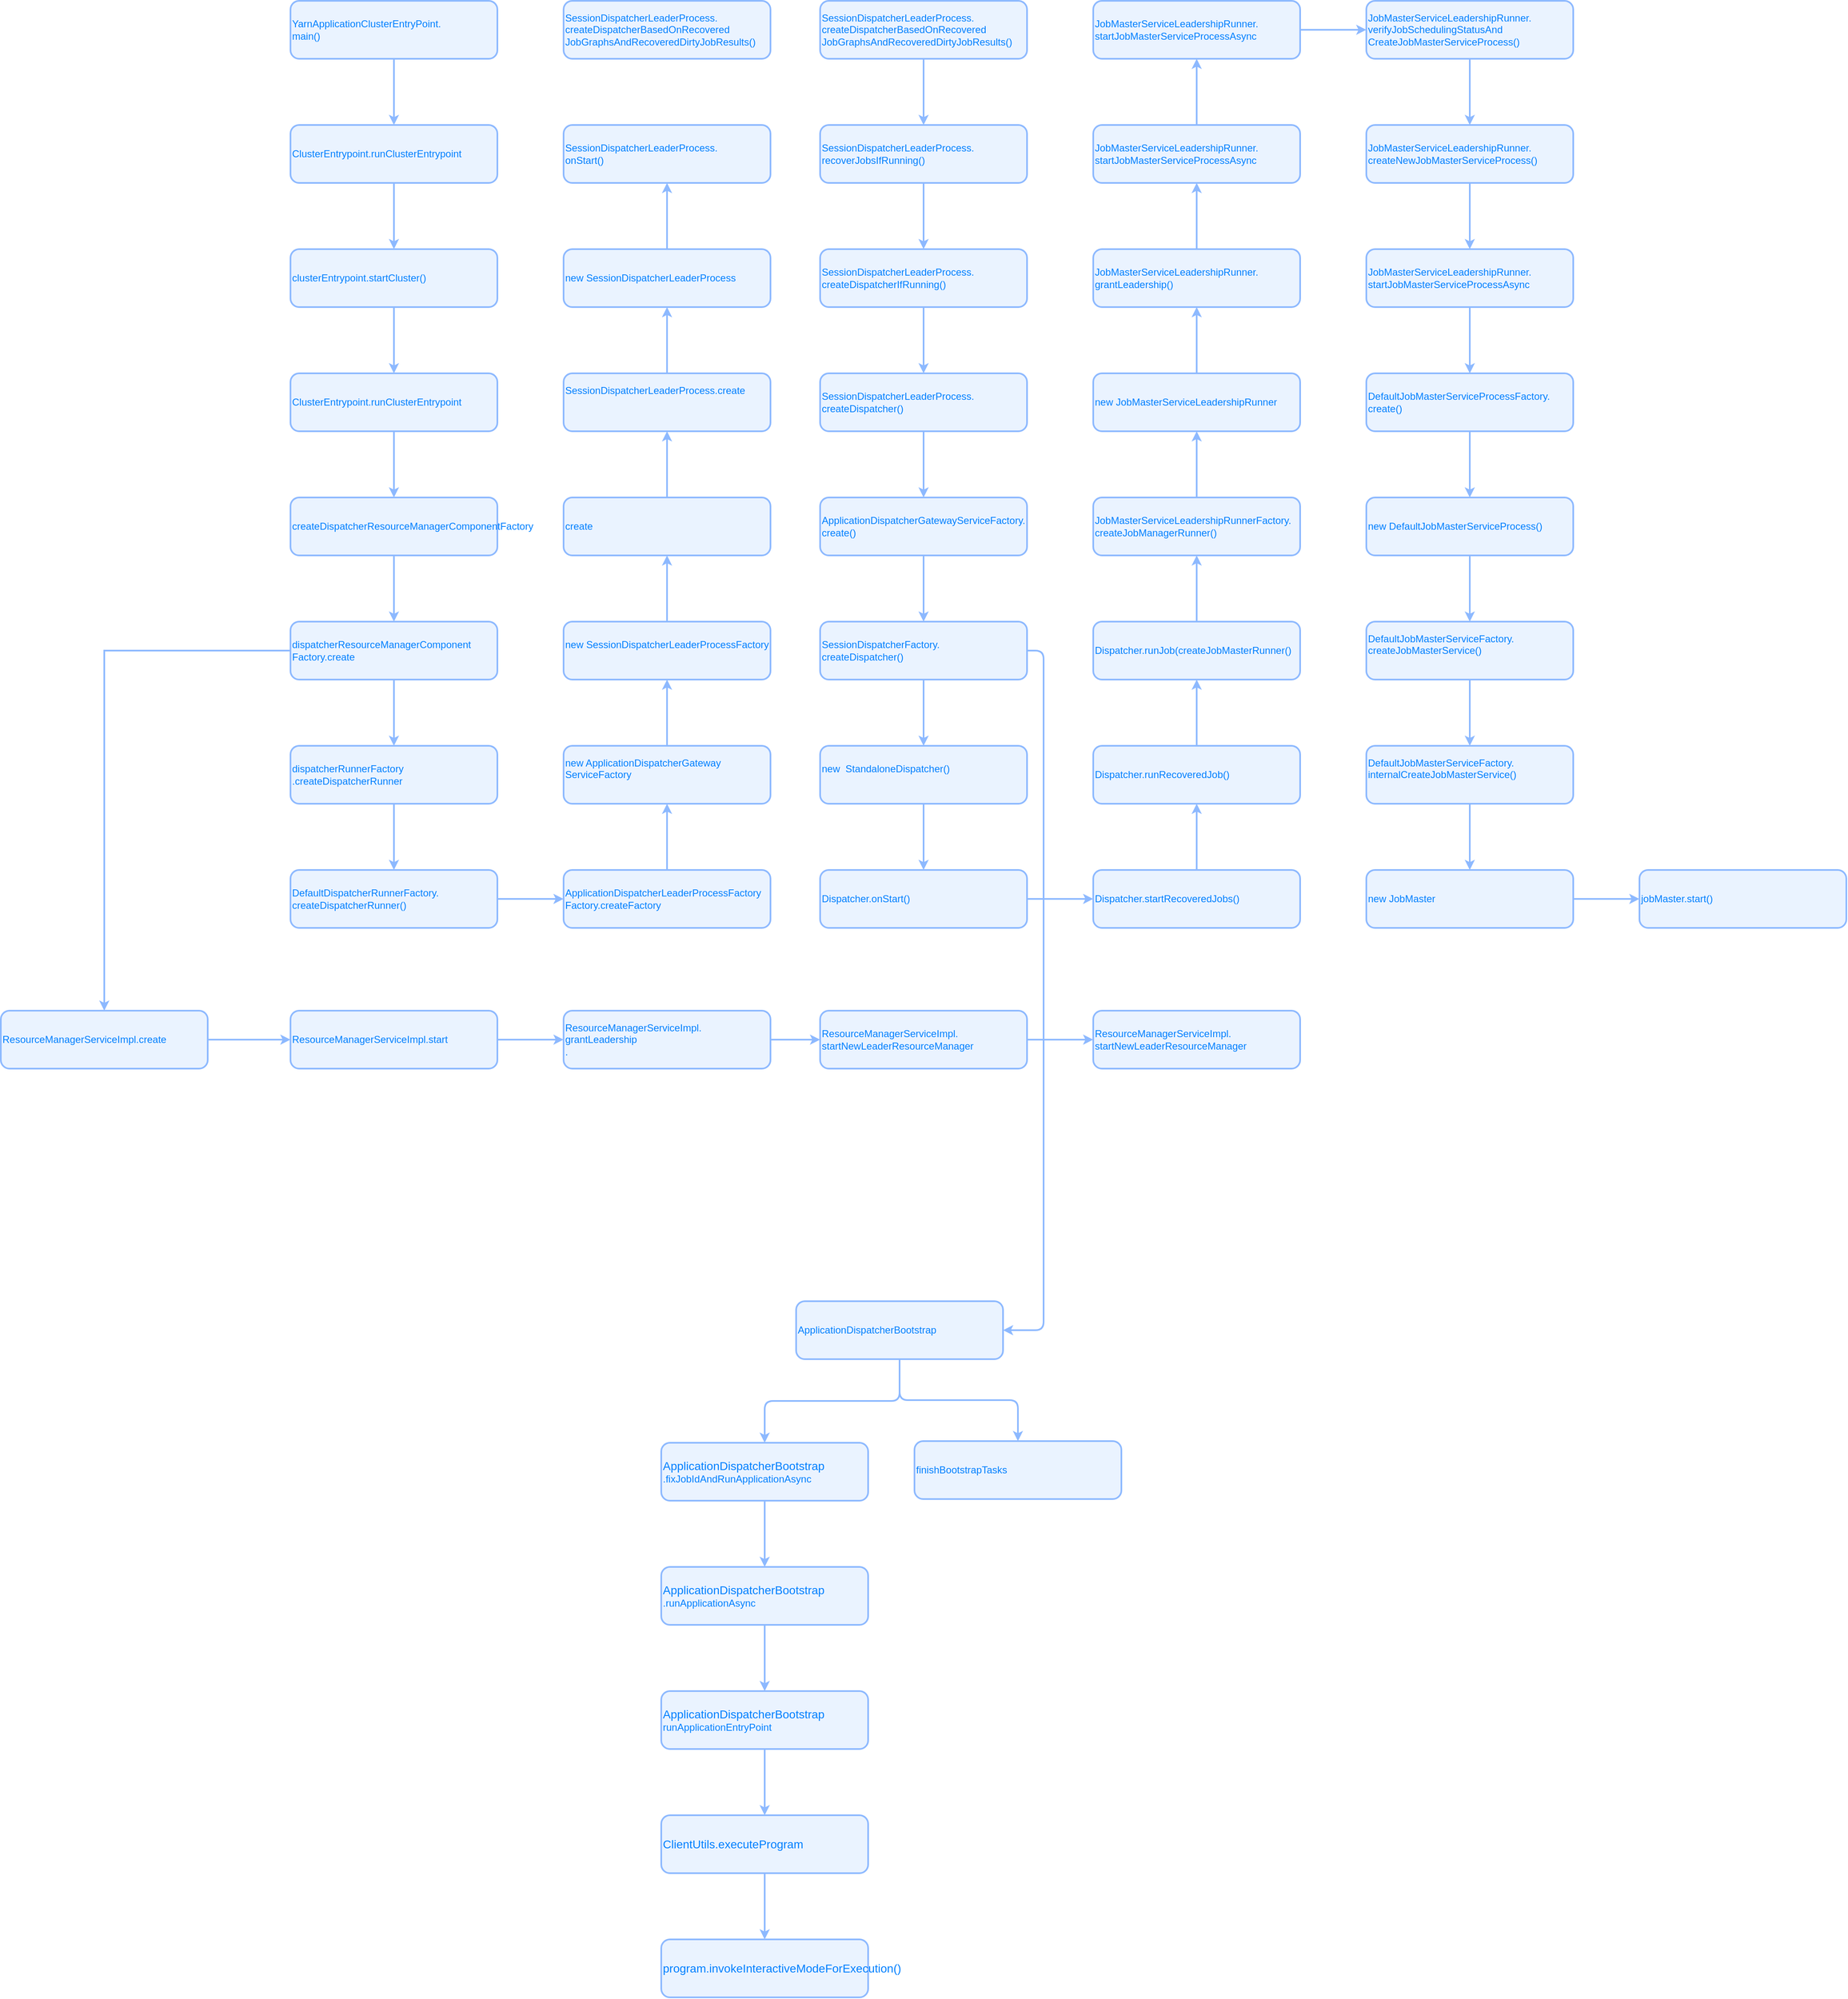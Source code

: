 <mxfile version="20.3.0" type="github">
  <diagram id="C5RBs43oDa-KdzZeNtuy" name="Page-1">
    <mxGraphModel dx="3327" dy="896" grid="0" gridSize="10" guides="1" tooltips="1" connect="1" arrows="1" fold="1" page="1" pageScale="1" pageWidth="827" pageHeight="1169" math="0" shadow="0">
      <root>
        <mxCell id="WIyWlLk6GJQsqaUBKTNV-0" />
        <mxCell id="WIyWlLk6GJQsqaUBKTNV-1" parent="WIyWlLk6GJQsqaUBKTNV-0" />
        <mxCell id="B7HNf2a2jgd1WP8cKd5H-3" value="" style="edgeStyle=orthogonalEdgeStyle;rounded=0;orthogonalLoop=1;jettySize=auto;html=1;fontColor=#007FFF;strokeColor=#8DB9FF;strokeWidth=2;" parent="WIyWlLk6GJQsqaUBKTNV-1" source="B7HNf2a2jgd1WP8cKd5H-0" target="B7HNf2a2jgd1WP8cKd5H-2" edge="1">
          <mxGeometry relative="1" as="geometry" />
        </mxCell>
        <mxCell id="B7HNf2a2jgd1WP8cKd5H-0" value="&lt;font color=&quot;#007fff&quot;&gt;SessionDispatcherLeaderProcess.&lt;br&gt;createDispatcherBasedOnRecovered&lt;br&gt;JobGraphsAndRecoveredDirtyJobResults()&lt;/font&gt;" style="rounded=1;whiteSpace=wrap;html=1;align=left;fillColor=#EAF3FF;strokeColor=#8DB9FF;strokeWidth=2;" parent="WIyWlLk6GJQsqaUBKTNV-1" vertex="1">
          <mxGeometry x="120" y="60" width="250" height="70" as="geometry" />
        </mxCell>
        <mxCell id="B7HNf2a2jgd1WP8cKd5H-6" value="" style="edgeStyle=orthogonalEdgeStyle;rounded=0;orthogonalLoop=1;jettySize=auto;html=1;fontColor=#FFFFFF;strokeColor=#8DB9FF;strokeWidth=2;" parent="WIyWlLk6GJQsqaUBKTNV-1" source="B7HNf2a2jgd1WP8cKd5H-2" target="B7HNf2a2jgd1WP8cKd5H-5" edge="1">
          <mxGeometry relative="1" as="geometry" />
        </mxCell>
        <mxCell id="B7HNf2a2jgd1WP8cKd5H-2" value="&lt;font color=&quot;#007fff&quot;&gt;SessionDispatcherLeaderProcess.&lt;br&gt;recoverJobsIfRunning()&lt;br&gt;&lt;/font&gt;" style="rounded=1;whiteSpace=wrap;html=1;align=left;fillColor=#EAF3FF;strokeColor=#8DB9FF;strokeWidth=2;" parent="WIyWlLk6GJQsqaUBKTNV-1" vertex="1">
          <mxGeometry x="120" y="210" width="250" height="70" as="geometry" />
        </mxCell>
        <mxCell id="B7HNf2a2jgd1WP8cKd5H-8" value="" style="edgeStyle=orthogonalEdgeStyle;rounded=0;orthogonalLoop=1;jettySize=auto;html=1;fontColor=#FFFFFF;strokeColor=#8DB9FF;strokeWidth=2;" parent="WIyWlLk6GJQsqaUBKTNV-1" source="B7HNf2a2jgd1WP8cKd5H-5" target="B7HNf2a2jgd1WP8cKd5H-7" edge="1">
          <mxGeometry relative="1" as="geometry" />
        </mxCell>
        <mxCell id="B7HNf2a2jgd1WP8cKd5H-5" value="&lt;font color=&quot;#007fff&quot;&gt;SessionDispatcherLeaderProcess.&lt;br&gt;createDispatcherIfRunning()&lt;br&gt;&lt;/font&gt;" style="rounded=1;whiteSpace=wrap;html=1;align=left;fillColor=#EAF3FF;strokeColor=#8DB9FF;strokeWidth=2;" parent="WIyWlLk6GJQsqaUBKTNV-1" vertex="1">
          <mxGeometry x="120" y="360" width="250" height="70" as="geometry" />
        </mxCell>
        <mxCell id="B7HNf2a2jgd1WP8cKd5H-10" value="" style="edgeStyle=orthogonalEdgeStyle;rounded=0;orthogonalLoop=1;jettySize=auto;html=1;fontColor=#FFFFFF;strokeColor=#8DB9FF;strokeWidth=2;" parent="WIyWlLk6GJQsqaUBKTNV-1" source="B7HNf2a2jgd1WP8cKd5H-7" target="B7HNf2a2jgd1WP8cKd5H-9" edge="1">
          <mxGeometry relative="1" as="geometry" />
        </mxCell>
        <mxCell id="B7HNf2a2jgd1WP8cKd5H-7" value="&lt;font color=&quot;#007fff&quot;&gt;SessionDispatcherLeaderProcess.&lt;br&gt;createDispatcher()&lt;br&gt;&lt;/font&gt;" style="rounded=1;whiteSpace=wrap;html=1;align=left;fillColor=#EAF3FF;strokeColor=#8DB9FF;strokeWidth=2;" parent="WIyWlLk6GJQsqaUBKTNV-1" vertex="1">
          <mxGeometry x="120" y="510" width="250" height="70" as="geometry" />
        </mxCell>
        <mxCell id="B7HNf2a2jgd1WP8cKd5H-12" value="" style="edgeStyle=orthogonalEdgeStyle;rounded=0;orthogonalLoop=1;jettySize=auto;html=1;fontColor=#FFFFFF;strokeColor=#8DB9FF;strokeWidth=2;" parent="WIyWlLk6GJQsqaUBKTNV-1" source="B7HNf2a2jgd1WP8cKd5H-9" target="B7HNf2a2jgd1WP8cKd5H-11" edge="1">
          <mxGeometry relative="1" as="geometry" />
        </mxCell>
        <mxCell id="B7HNf2a2jgd1WP8cKd5H-9" value="&lt;font color=&quot;#007fff&quot;&gt;ApplicationDispatcherGatewayServiceFactory.&lt;br&gt;create()&lt;br&gt;&lt;/font&gt;" style="rounded=1;whiteSpace=wrap;html=1;align=left;fillColor=#EAF3FF;strokeColor=#8DB9FF;strokeWidth=2;" parent="WIyWlLk6GJQsqaUBKTNV-1" vertex="1">
          <mxGeometry x="120" y="660" width="250" height="70" as="geometry" />
        </mxCell>
        <mxCell id="B7HNf2a2jgd1WP8cKd5H-14" value="" style="edgeStyle=orthogonalEdgeStyle;rounded=0;orthogonalLoop=1;jettySize=auto;html=1;fontColor=#FFFFFF;strokeColor=#8DB9FF;strokeWidth=2;" parent="WIyWlLk6GJQsqaUBKTNV-1" source="B7HNf2a2jgd1WP8cKd5H-11" target="B7HNf2a2jgd1WP8cKd5H-13" edge="1">
          <mxGeometry relative="1" as="geometry" />
        </mxCell>
        <mxCell id="AwBQZsJ90LAnf3Yeg7cW-4" style="edgeStyle=orthogonalEdgeStyle;shape=connector;rounded=1;orthogonalLoop=1;jettySize=auto;html=1;exitX=1;exitY=0.5;exitDx=0;exitDy=0;entryX=1;entryY=0.5;entryDx=0;entryDy=0;labelBackgroundColor=default;strokeColor=#8DB9FF;strokeWidth=2;fontFamily=Helvetica;fontSize=11;fontColor=#FFFFFF;endArrow=classic;" edge="1" parent="WIyWlLk6GJQsqaUBKTNV-1" source="B7HNf2a2jgd1WP8cKd5H-11" target="AwBQZsJ90LAnf3Yeg7cW-0">
          <mxGeometry relative="1" as="geometry" />
        </mxCell>
        <mxCell id="B7HNf2a2jgd1WP8cKd5H-11" value="&lt;font color=&quot;#007fff&quot;&gt;SessionDispatcherFactory.&lt;br&gt;createDispatcher()&lt;br&gt;&lt;/font&gt;" style="rounded=1;whiteSpace=wrap;html=1;align=left;fillColor=#EAF3FF;strokeColor=#8DB9FF;strokeWidth=2;" parent="WIyWlLk6GJQsqaUBKTNV-1" vertex="1">
          <mxGeometry x="120" y="810" width="250" height="70" as="geometry" />
        </mxCell>
        <mxCell id="B7HNf2a2jgd1WP8cKd5H-16" value="" style="edgeStyle=orthogonalEdgeStyle;rounded=0;orthogonalLoop=1;jettySize=auto;html=1;fontColor=#FFFFFF;strokeColor=#8DB9FF;strokeWidth=2;" parent="WIyWlLk6GJQsqaUBKTNV-1" source="B7HNf2a2jgd1WP8cKd5H-13" target="B7HNf2a2jgd1WP8cKd5H-15" edge="1">
          <mxGeometry relative="1" as="geometry" />
        </mxCell>
        <mxCell id="B7HNf2a2jgd1WP8cKd5H-13" value="&lt;font color=&quot;#007fff&quot;&gt;new&amp;nbsp; StandaloneDispatcher()&lt;br&gt;&amp;nbsp;&lt;br&gt;&lt;/font&gt;" style="rounded=1;whiteSpace=wrap;html=1;align=left;fillColor=#EAF3FF;strokeColor=#8DB9FF;strokeWidth=2;" parent="WIyWlLk6GJQsqaUBKTNV-1" vertex="1">
          <mxGeometry x="120" y="960" width="250" height="70" as="geometry" />
        </mxCell>
        <mxCell id="B7HNf2a2jgd1WP8cKd5H-18" value="" style="edgeStyle=orthogonalEdgeStyle;rounded=0;orthogonalLoop=1;jettySize=auto;html=1;fontColor=#FFFFFF;strokeColor=#8DB9FF;strokeWidth=2;" parent="WIyWlLk6GJQsqaUBKTNV-1" source="B7HNf2a2jgd1WP8cKd5H-15" target="B7HNf2a2jgd1WP8cKd5H-17" edge="1">
          <mxGeometry relative="1" as="geometry" />
        </mxCell>
        <mxCell id="B7HNf2a2jgd1WP8cKd5H-15" value="&lt;font color=&quot;#007fff&quot;&gt;Dispatcher.onStart()&lt;br&gt;&lt;/font&gt;" style="rounded=1;whiteSpace=wrap;html=1;align=left;fillColor=#EAF3FF;strokeColor=#8DB9FF;strokeWidth=2;" parent="WIyWlLk6GJQsqaUBKTNV-1" vertex="1">
          <mxGeometry x="120" y="1110" width="250" height="70" as="geometry" />
        </mxCell>
        <mxCell id="B7HNf2a2jgd1WP8cKd5H-20" value="" style="edgeStyle=orthogonalEdgeStyle;rounded=0;orthogonalLoop=1;jettySize=auto;html=1;fontColor=#FFFFFF;strokeColor=#8DB9FF;strokeWidth=2;" parent="WIyWlLk6GJQsqaUBKTNV-1" source="B7HNf2a2jgd1WP8cKd5H-17" target="B7HNf2a2jgd1WP8cKd5H-19" edge="1">
          <mxGeometry relative="1" as="geometry" />
        </mxCell>
        <mxCell id="B7HNf2a2jgd1WP8cKd5H-17" value="&lt;font color=&quot;#007fff&quot;&gt;Dispatcher.startRecoveredJobs()&lt;br&gt;&lt;/font&gt;" style="rounded=1;whiteSpace=wrap;html=1;align=left;fillColor=#EAF3FF;strokeColor=#8DB9FF;strokeWidth=2;" parent="WIyWlLk6GJQsqaUBKTNV-1" vertex="1">
          <mxGeometry x="450" y="1110" width="250" height="70" as="geometry" />
        </mxCell>
        <mxCell id="B7HNf2a2jgd1WP8cKd5H-22" value="" style="edgeStyle=orthogonalEdgeStyle;rounded=0;orthogonalLoop=1;jettySize=auto;html=1;fontColor=#FFFFFF;strokeColor=#8DB9FF;strokeWidth=2;" parent="WIyWlLk6GJQsqaUBKTNV-1" source="B7HNf2a2jgd1WP8cKd5H-19" target="B7HNf2a2jgd1WP8cKd5H-21" edge="1">
          <mxGeometry relative="1" as="geometry" />
        </mxCell>
        <mxCell id="B7HNf2a2jgd1WP8cKd5H-19" value="&lt;font color=&quot;#007fff&quot;&gt;Dispatcher.runRecoveredJob()&lt;br&gt;&lt;/font&gt;" style="rounded=1;whiteSpace=wrap;html=1;align=left;fillColor=#EAF3FF;strokeColor=#8DB9FF;strokeWidth=2;" parent="WIyWlLk6GJQsqaUBKTNV-1" vertex="1">
          <mxGeometry x="450" y="960" width="250" height="70" as="geometry" />
        </mxCell>
        <mxCell id="B7HNf2a2jgd1WP8cKd5H-24" value="" style="edgeStyle=orthogonalEdgeStyle;rounded=0;orthogonalLoop=1;jettySize=auto;html=1;fontColor=#FFFFFF;strokeColor=#8DB9FF;strokeWidth=2;" parent="WIyWlLk6GJQsqaUBKTNV-1" source="B7HNf2a2jgd1WP8cKd5H-21" target="B7HNf2a2jgd1WP8cKd5H-23" edge="1">
          <mxGeometry relative="1" as="geometry" />
        </mxCell>
        <mxCell id="B7HNf2a2jgd1WP8cKd5H-21" value="&lt;font color=&quot;#007fff&quot;&gt;Dispatcher.runJob(createJobMasterRunner()&lt;br&gt;&lt;/font&gt;" style="rounded=1;whiteSpace=wrap;html=1;align=left;fillColor=#EAF3FF;strokeColor=#8DB9FF;strokeWidth=2;" parent="WIyWlLk6GJQsqaUBKTNV-1" vertex="1">
          <mxGeometry x="450" y="810" width="250" height="70" as="geometry" />
        </mxCell>
        <mxCell id="B7HNf2a2jgd1WP8cKd5H-26" value="" style="edgeStyle=orthogonalEdgeStyle;rounded=0;orthogonalLoop=1;jettySize=auto;html=1;fontColor=#FFFFFF;strokeColor=#8DB9FF;strokeWidth=2;" parent="WIyWlLk6GJQsqaUBKTNV-1" source="B7HNf2a2jgd1WP8cKd5H-23" target="B7HNf2a2jgd1WP8cKd5H-25" edge="1">
          <mxGeometry relative="1" as="geometry" />
        </mxCell>
        <mxCell id="B7HNf2a2jgd1WP8cKd5H-23" value="&lt;font color=&quot;#007fff&quot;&gt;JobMasterServiceLeadershipRunnerFactory.&lt;br&gt;createJobManagerRunner()&lt;br&gt;&lt;/font&gt;" style="rounded=1;whiteSpace=wrap;html=1;align=left;fillColor=#EAF3FF;strokeColor=#8DB9FF;strokeWidth=2;" parent="WIyWlLk6GJQsqaUBKTNV-1" vertex="1">
          <mxGeometry x="450" y="660" width="250" height="70" as="geometry" />
        </mxCell>
        <mxCell id="B7HNf2a2jgd1WP8cKd5H-28" value="" style="edgeStyle=orthogonalEdgeStyle;rounded=0;orthogonalLoop=1;jettySize=auto;html=1;fontColor=#FFFFFF;strokeColor=#8DB9FF;strokeWidth=2;" parent="WIyWlLk6GJQsqaUBKTNV-1" source="B7HNf2a2jgd1WP8cKd5H-25" target="B7HNf2a2jgd1WP8cKd5H-27" edge="1">
          <mxGeometry relative="1" as="geometry" />
        </mxCell>
        <mxCell id="B7HNf2a2jgd1WP8cKd5H-25" value="&lt;font color=&quot;#007fff&quot;&gt;new JobMasterServiceLeadershipRunner&lt;br&gt;&lt;/font&gt;" style="rounded=1;whiteSpace=wrap;html=1;align=left;fillColor=#EAF3FF;strokeColor=#8DB9FF;strokeWidth=2;" parent="WIyWlLk6GJQsqaUBKTNV-1" vertex="1">
          <mxGeometry x="450" y="510" width="250" height="70" as="geometry" />
        </mxCell>
        <mxCell id="B7HNf2a2jgd1WP8cKd5H-30" value="" style="edgeStyle=orthogonalEdgeStyle;rounded=0;orthogonalLoop=1;jettySize=auto;html=1;fontColor=#FFFFFF;strokeColor=#8DB9FF;strokeWidth=2;" parent="WIyWlLk6GJQsqaUBKTNV-1" source="B7HNf2a2jgd1WP8cKd5H-27" target="B7HNf2a2jgd1WP8cKd5H-29" edge="1">
          <mxGeometry relative="1" as="geometry" />
        </mxCell>
        <mxCell id="B7HNf2a2jgd1WP8cKd5H-27" value="&lt;font color=&quot;#007fff&quot;&gt;JobMasterServiceLeadershipRunner.&lt;br&gt;grantLeadership()&lt;br&gt;&lt;/font&gt;" style="rounded=1;whiteSpace=wrap;html=1;align=left;fillColor=#EAF3FF;strokeColor=#8DB9FF;strokeWidth=2;" parent="WIyWlLk6GJQsqaUBKTNV-1" vertex="1">
          <mxGeometry x="450" y="360" width="250" height="70" as="geometry" />
        </mxCell>
        <mxCell id="B7HNf2a2jgd1WP8cKd5H-32" value="" style="edgeStyle=orthogonalEdgeStyle;rounded=0;orthogonalLoop=1;jettySize=auto;html=1;fontColor=#FFFFFF;strokeColor=#8DB9FF;strokeWidth=2;" parent="WIyWlLk6GJQsqaUBKTNV-1" source="B7HNf2a2jgd1WP8cKd5H-29" target="B7HNf2a2jgd1WP8cKd5H-31" edge="1">
          <mxGeometry relative="1" as="geometry" />
        </mxCell>
        <mxCell id="B7HNf2a2jgd1WP8cKd5H-29" value="&lt;font color=&quot;#007fff&quot;&gt;&lt;br&gt;JobMasterServiceLeadershipRunner.&lt;br&gt;startJobMasterServiceProcessAsync&lt;br&gt;&lt;br&gt;&lt;/font&gt;" style="rounded=1;whiteSpace=wrap;html=1;align=left;fillColor=#EAF3FF;strokeColor=#8DB9FF;strokeWidth=2;" parent="WIyWlLk6GJQsqaUBKTNV-1" vertex="1">
          <mxGeometry x="450" y="210" width="250" height="70" as="geometry" />
        </mxCell>
        <mxCell id="B7HNf2a2jgd1WP8cKd5H-34" value="" style="edgeStyle=orthogonalEdgeStyle;rounded=0;orthogonalLoop=1;jettySize=auto;html=1;fontColor=#FFFFFF;strokeColor=#8DB9FF;strokeWidth=2;" parent="WIyWlLk6GJQsqaUBKTNV-1" source="B7HNf2a2jgd1WP8cKd5H-31" target="B7HNf2a2jgd1WP8cKd5H-33" edge="1">
          <mxGeometry relative="1" as="geometry" />
        </mxCell>
        <mxCell id="B7HNf2a2jgd1WP8cKd5H-31" value="&lt;font color=&quot;#007fff&quot;&gt;&lt;br&gt;JobMasterServiceLeadershipRunner.&lt;br&gt;startJobMasterServiceProcessAsync&lt;br&gt;&lt;br&gt;&lt;/font&gt;" style="rounded=1;whiteSpace=wrap;html=1;align=left;fillColor=#EAF3FF;strokeColor=#8DB9FF;strokeWidth=2;" parent="WIyWlLk6GJQsqaUBKTNV-1" vertex="1">
          <mxGeometry x="450" y="60" width="250" height="70" as="geometry" />
        </mxCell>
        <mxCell id="B7HNf2a2jgd1WP8cKd5H-36" value="" style="edgeStyle=orthogonalEdgeStyle;rounded=0;orthogonalLoop=1;jettySize=auto;html=1;fontColor=#FFFFFF;strokeColor=#8DB9FF;strokeWidth=2;" parent="WIyWlLk6GJQsqaUBKTNV-1" source="B7HNf2a2jgd1WP8cKd5H-33" target="B7HNf2a2jgd1WP8cKd5H-35" edge="1">
          <mxGeometry relative="1" as="geometry" />
        </mxCell>
        <mxCell id="B7HNf2a2jgd1WP8cKd5H-33" value="&lt;font color=&quot;#007fff&quot;&gt;&lt;br&gt;JobMasterServiceLeadershipRunner.&lt;br&gt;verifyJobSchedulingStatusAnd&lt;br&gt;CreateJobMasterServiceProcess()&lt;br&gt;&lt;br&gt;&lt;/font&gt;" style="rounded=1;whiteSpace=wrap;html=1;align=left;fillColor=#EAF3FF;strokeColor=#8DB9FF;strokeWidth=2;" parent="WIyWlLk6GJQsqaUBKTNV-1" vertex="1">
          <mxGeometry x="780" y="60" width="250" height="70" as="geometry" />
        </mxCell>
        <mxCell id="B7HNf2a2jgd1WP8cKd5H-38" value="" style="edgeStyle=orthogonalEdgeStyle;rounded=0;orthogonalLoop=1;jettySize=auto;html=1;fontColor=#FFFFFF;strokeColor=#8DB9FF;strokeWidth=2;" parent="WIyWlLk6GJQsqaUBKTNV-1" source="B7HNf2a2jgd1WP8cKd5H-35" target="B7HNf2a2jgd1WP8cKd5H-37" edge="1">
          <mxGeometry relative="1" as="geometry" />
        </mxCell>
        <mxCell id="B7HNf2a2jgd1WP8cKd5H-35" value="&lt;font color=&quot;#007fff&quot;&gt;JobMasterServiceLeadershipRunner.&lt;br&gt;createNewJobMasterServiceProcess()&lt;br&gt;&lt;/font&gt;" style="rounded=1;whiteSpace=wrap;html=1;align=left;fillColor=#EAF3FF;strokeColor=#8DB9FF;strokeWidth=2;" parent="WIyWlLk6GJQsqaUBKTNV-1" vertex="1">
          <mxGeometry x="780" y="210" width="250" height="70" as="geometry" />
        </mxCell>
        <mxCell id="B7HNf2a2jgd1WP8cKd5H-40" value="" style="edgeStyle=orthogonalEdgeStyle;rounded=0;orthogonalLoop=1;jettySize=auto;html=1;fontColor=#FFFFFF;strokeColor=#8DB9FF;strokeWidth=2;" parent="WIyWlLk6GJQsqaUBKTNV-1" source="B7HNf2a2jgd1WP8cKd5H-37" target="B7HNf2a2jgd1WP8cKd5H-39" edge="1">
          <mxGeometry relative="1" as="geometry" />
        </mxCell>
        <mxCell id="B7HNf2a2jgd1WP8cKd5H-37" value="&lt;font color=&quot;#007fff&quot;&gt;&lt;br&gt;JobMasterServiceLeadershipRunner.&lt;br&gt;startJobMasterServiceProcessAsync&lt;br&gt;&lt;br&gt;&lt;/font&gt;" style="rounded=1;whiteSpace=wrap;html=1;align=left;fillColor=#EAF3FF;strokeColor=#8DB9FF;strokeWidth=2;" parent="WIyWlLk6GJQsqaUBKTNV-1" vertex="1">
          <mxGeometry x="780" y="360" width="250" height="70" as="geometry" />
        </mxCell>
        <mxCell id="B7HNf2a2jgd1WP8cKd5H-42" value="" style="edgeStyle=orthogonalEdgeStyle;rounded=0;orthogonalLoop=1;jettySize=auto;html=1;fontColor=#FFFFFF;strokeColor=#8DB9FF;strokeWidth=2;" parent="WIyWlLk6GJQsqaUBKTNV-1" source="B7HNf2a2jgd1WP8cKd5H-39" target="B7HNf2a2jgd1WP8cKd5H-41" edge="1">
          <mxGeometry relative="1" as="geometry" />
        </mxCell>
        <mxCell id="B7HNf2a2jgd1WP8cKd5H-39" value="&lt;font color=&quot;#007fff&quot;&gt;&lt;br&gt;DefaultJobMasterServiceProcessFactory.&lt;br&gt;create()&lt;br&gt;&lt;br&gt;&lt;/font&gt;" style="rounded=1;whiteSpace=wrap;html=1;align=left;fillColor=#EAF3FF;strokeColor=#8DB9FF;strokeWidth=2;" parent="WIyWlLk6GJQsqaUBKTNV-1" vertex="1">
          <mxGeometry x="780" y="510" width="250" height="70" as="geometry" />
        </mxCell>
        <mxCell id="B7HNf2a2jgd1WP8cKd5H-44" value="" style="edgeStyle=orthogonalEdgeStyle;rounded=0;orthogonalLoop=1;jettySize=auto;html=1;fontColor=#FFFFFF;strokeColor=#8DB9FF;strokeWidth=2;" parent="WIyWlLk6GJQsqaUBKTNV-1" source="B7HNf2a2jgd1WP8cKd5H-41" target="B7HNf2a2jgd1WP8cKd5H-43" edge="1">
          <mxGeometry relative="1" as="geometry" />
        </mxCell>
        <mxCell id="B7HNf2a2jgd1WP8cKd5H-41" value="&lt;font color=&quot;#007fff&quot;&gt;new DefaultJobMasterServiceProcess()&lt;br&gt;&lt;/font&gt;" style="rounded=1;whiteSpace=wrap;html=1;align=left;fillColor=#EAF3FF;strokeColor=#8DB9FF;strokeWidth=2;" parent="WIyWlLk6GJQsqaUBKTNV-1" vertex="1">
          <mxGeometry x="780" y="660" width="250" height="70" as="geometry" />
        </mxCell>
        <mxCell id="B7HNf2a2jgd1WP8cKd5H-46" value="" style="edgeStyle=orthogonalEdgeStyle;rounded=0;orthogonalLoop=1;jettySize=auto;html=1;fontColor=#FFFFFF;strokeColor=#8DB9FF;strokeWidth=2;" parent="WIyWlLk6GJQsqaUBKTNV-1" source="B7HNf2a2jgd1WP8cKd5H-43" target="B7HNf2a2jgd1WP8cKd5H-45" edge="1">
          <mxGeometry relative="1" as="geometry" />
        </mxCell>
        <mxCell id="B7HNf2a2jgd1WP8cKd5H-43" value="&lt;font color=&quot;#007fff&quot;&gt;DefaultJobMasterServiceFactory.&lt;br&gt;createJobMasterService()&lt;br&gt;&lt;br&gt;&lt;/font&gt;" style="rounded=1;whiteSpace=wrap;html=1;align=left;fillColor=#EAF3FF;strokeColor=#8DB9FF;strokeWidth=2;" parent="WIyWlLk6GJQsqaUBKTNV-1" vertex="1">
          <mxGeometry x="780" y="810" width="250" height="70" as="geometry" />
        </mxCell>
        <mxCell id="B7HNf2a2jgd1WP8cKd5H-48" value="" style="edgeStyle=orthogonalEdgeStyle;rounded=0;orthogonalLoop=1;jettySize=auto;html=1;fontColor=#FFFFFF;strokeColor=#8DB9FF;strokeWidth=2;" parent="WIyWlLk6GJQsqaUBKTNV-1" source="B7HNf2a2jgd1WP8cKd5H-45" target="B7HNf2a2jgd1WP8cKd5H-47" edge="1">
          <mxGeometry relative="1" as="geometry" />
        </mxCell>
        <mxCell id="B7HNf2a2jgd1WP8cKd5H-45" value="&lt;font color=&quot;#007fff&quot;&gt;DefaultJobMasterServiceFactory.&lt;br&gt;internalCreateJobMasterService()&lt;br&gt;&lt;br&gt;&lt;/font&gt;" style="rounded=1;whiteSpace=wrap;html=1;align=left;fillColor=#EAF3FF;strokeColor=#8DB9FF;strokeWidth=2;" parent="WIyWlLk6GJQsqaUBKTNV-1" vertex="1">
          <mxGeometry x="780" y="960" width="250" height="70" as="geometry" />
        </mxCell>
        <mxCell id="B7HNf2a2jgd1WP8cKd5H-50" value="" style="edgeStyle=orthogonalEdgeStyle;rounded=0;orthogonalLoop=1;jettySize=auto;html=1;fontColor=#FFFFFF;strokeColor=#8DB9FF;strokeWidth=2;" parent="WIyWlLk6GJQsqaUBKTNV-1" source="B7HNf2a2jgd1WP8cKd5H-47" target="B7HNf2a2jgd1WP8cKd5H-49" edge="1">
          <mxGeometry relative="1" as="geometry" />
        </mxCell>
        <mxCell id="B7HNf2a2jgd1WP8cKd5H-47" value="&lt;font color=&quot;#007fff&quot;&gt;new JobMaster&lt;br&gt;&lt;/font&gt;" style="rounded=1;whiteSpace=wrap;html=1;align=left;fillColor=#EAF3FF;strokeColor=#8DB9FF;strokeWidth=2;" parent="WIyWlLk6GJQsqaUBKTNV-1" vertex="1">
          <mxGeometry x="780" y="1110" width="250" height="70" as="geometry" />
        </mxCell>
        <mxCell id="B7HNf2a2jgd1WP8cKd5H-49" value="&lt;font color=&quot;#007fff&quot;&gt;jobMaster.start()&lt;br&gt;&lt;/font&gt;" style="rounded=1;whiteSpace=wrap;html=1;align=left;fillColor=#EAF3FF;strokeColor=#8DB9FF;strokeWidth=2;" parent="WIyWlLk6GJQsqaUBKTNV-1" vertex="1">
          <mxGeometry x="1110" y="1110" width="250" height="70" as="geometry" />
        </mxCell>
        <mxCell id="B7HNf2a2jgd1WP8cKd5H-51" value="&lt;font color=&quot;#007fff&quot;&gt;SessionDispatcherLeaderProcess.&lt;br&gt;createDispatcherBasedOnRecovered&lt;br&gt;JobGraphsAndRecoveredDirtyJobResults()&lt;/font&gt;" style="rounded=1;whiteSpace=wrap;html=1;align=left;fillColor=#EAF3FF;strokeColor=#8DB9FF;strokeWidth=2;" parent="WIyWlLk6GJQsqaUBKTNV-1" vertex="1">
          <mxGeometry x="-190" y="60" width="250" height="70" as="geometry" />
        </mxCell>
        <mxCell id="B7HNf2a2jgd1WP8cKd5H-55" value="" style="edgeStyle=orthogonalEdgeStyle;rounded=0;orthogonalLoop=1;jettySize=auto;html=1;fontColor=#FFFFFF;strokeColor=#8DB9FF;strokeWidth=2;" parent="WIyWlLk6GJQsqaUBKTNV-1" source="B7HNf2a2jgd1WP8cKd5H-52" target="B7HNf2a2jgd1WP8cKd5H-54" edge="1">
          <mxGeometry relative="1" as="geometry" />
        </mxCell>
        <mxCell id="B7HNf2a2jgd1WP8cKd5H-52" value="&lt;font color=&quot;#007fff&quot;&gt;YarnApplicationClusterEntryPoint.&lt;br&gt;main()&lt;br&gt;&lt;/font&gt;" style="rounded=1;whiteSpace=wrap;html=1;align=left;fillColor=#EAF3FF;strokeColor=#8DB9FF;strokeWidth=2;" parent="WIyWlLk6GJQsqaUBKTNV-1" vertex="1">
          <mxGeometry x="-520" y="60" width="250" height="70" as="geometry" />
        </mxCell>
        <mxCell id="B7HNf2a2jgd1WP8cKd5H-57" value="" style="edgeStyle=orthogonalEdgeStyle;rounded=0;orthogonalLoop=1;jettySize=auto;html=1;fontColor=#FFFFFF;strokeColor=#8DB9FF;strokeWidth=2;" parent="WIyWlLk6GJQsqaUBKTNV-1" source="B7HNf2a2jgd1WP8cKd5H-54" target="B7HNf2a2jgd1WP8cKd5H-56" edge="1">
          <mxGeometry relative="1" as="geometry" />
        </mxCell>
        <mxCell id="B7HNf2a2jgd1WP8cKd5H-54" value="&lt;font color=&quot;#007fff&quot;&gt;ClusterEntrypoint.runClusterEntrypoint&lt;br&gt;&lt;/font&gt;" style="rounded=1;whiteSpace=wrap;html=1;align=left;fillColor=#EAF3FF;strokeColor=#8DB9FF;strokeWidth=2;" parent="WIyWlLk6GJQsqaUBKTNV-1" vertex="1">
          <mxGeometry x="-520" y="210" width="250" height="70" as="geometry" />
        </mxCell>
        <mxCell id="B7HNf2a2jgd1WP8cKd5H-59" value="" style="edgeStyle=orthogonalEdgeStyle;rounded=0;orthogonalLoop=1;jettySize=auto;html=1;fontColor=#FFFFFF;strokeColor=#8DB9FF;strokeWidth=2;" parent="WIyWlLk6GJQsqaUBKTNV-1" source="B7HNf2a2jgd1WP8cKd5H-56" target="B7HNf2a2jgd1WP8cKd5H-58" edge="1">
          <mxGeometry relative="1" as="geometry" />
        </mxCell>
        <mxCell id="B7HNf2a2jgd1WP8cKd5H-56" value="&lt;font color=&quot;#007fff&quot;&gt;clusterEntrypoint.startCluster()&lt;br&gt;&lt;/font&gt;" style="rounded=1;whiteSpace=wrap;html=1;align=left;fillColor=#EAF3FF;strokeColor=#8DB9FF;strokeWidth=2;" parent="WIyWlLk6GJQsqaUBKTNV-1" vertex="1">
          <mxGeometry x="-520" y="360" width="250" height="70" as="geometry" />
        </mxCell>
        <mxCell id="yZr3j9HksX1TUkm4nSlX-1" style="edgeStyle=orthogonalEdgeStyle;shape=connector;rounded=0;orthogonalLoop=1;jettySize=auto;html=1;exitX=0.5;exitY=1;exitDx=0;exitDy=0;entryX=0.5;entryY=0;entryDx=0;entryDy=0;labelBackgroundColor=default;fontFamily=Helvetica;fontSize=11;fontColor=#FFFFFF;endArrow=classic;strokeColor=#8DB9FF;strokeWidth=2;" parent="WIyWlLk6GJQsqaUBKTNV-1" source="B7HNf2a2jgd1WP8cKd5H-58" target="B7HNf2a2jgd1WP8cKd5H-60" edge="1">
          <mxGeometry relative="1" as="geometry" />
        </mxCell>
        <mxCell id="B7HNf2a2jgd1WP8cKd5H-58" value="&lt;font color=&quot;#007fff&quot;&gt;ClusterEntrypoint.runClusterEntrypoint&lt;br&gt;&lt;/font&gt;" style="rounded=1;whiteSpace=wrap;html=1;align=left;fillColor=#EAF3FF;strokeColor=#8DB9FF;strokeWidth=2;" parent="WIyWlLk6GJQsqaUBKTNV-1" vertex="1">
          <mxGeometry x="-520" y="510" width="250" height="70" as="geometry" />
        </mxCell>
        <mxCell id="B7HNf2a2jgd1WP8cKd5H-63" value="" style="edgeStyle=orthogonalEdgeStyle;rounded=0;orthogonalLoop=1;jettySize=auto;html=1;fontColor=#FFFFFF;strokeColor=#8DB9FF;strokeWidth=2;" parent="WIyWlLk6GJQsqaUBKTNV-1" source="B7HNf2a2jgd1WP8cKd5H-60" target="B7HNf2a2jgd1WP8cKd5H-62" edge="1">
          <mxGeometry relative="1" as="geometry" />
        </mxCell>
        <mxCell id="B7HNf2a2jgd1WP8cKd5H-60" value="&lt;font color=&quot;#007fff&quot;&gt;createDispatcherResourceManagerComponentFactory&lt;br&gt;&lt;/font&gt;" style="rounded=1;whiteSpace=wrap;html=1;align=left;fillColor=#EAF3FF;strokeColor=#8DB9FF;strokeWidth=2;" parent="WIyWlLk6GJQsqaUBKTNV-1" vertex="1">
          <mxGeometry x="-520" y="660" width="250" height="70" as="geometry" />
        </mxCell>
        <mxCell id="B7HNf2a2jgd1WP8cKd5H-65" value="" style="edgeStyle=orthogonalEdgeStyle;rounded=0;orthogonalLoop=1;jettySize=auto;html=1;fontColor=#FFFFFF;strokeColor=#8DB9FF;strokeWidth=2;" parent="WIyWlLk6GJQsqaUBKTNV-1" source="B7HNf2a2jgd1WP8cKd5H-62" target="B7HNf2a2jgd1WP8cKd5H-64" edge="1">
          <mxGeometry relative="1" as="geometry" />
        </mxCell>
        <mxCell id="B7HNf2a2jgd1WP8cKd5H-83" value="" style="edgeStyle=orthogonalEdgeStyle;rounded=0;orthogonalLoop=1;jettySize=auto;html=1;fontColor=#FFFFFF;strokeColor=#8DB9FF;strokeWidth=2;" parent="WIyWlLk6GJQsqaUBKTNV-1" source="B7HNf2a2jgd1WP8cKd5H-62" target="B7HNf2a2jgd1WP8cKd5H-82" edge="1">
          <mxGeometry relative="1" as="geometry" />
        </mxCell>
        <mxCell id="B7HNf2a2jgd1WP8cKd5H-62" value="&lt;font color=&quot;#007fff&quot;&gt;dispatcherResourceManagerComponent&lt;br&gt;Factory.create&lt;br&gt;&lt;/font&gt;" style="rounded=1;whiteSpace=wrap;html=1;align=left;fillColor=#EAF3FF;strokeColor=#8DB9FF;strokeWidth=2;" parent="WIyWlLk6GJQsqaUBKTNV-1" vertex="1">
          <mxGeometry x="-520" y="810" width="250" height="70" as="geometry" />
        </mxCell>
        <mxCell id="B7HNf2a2jgd1WP8cKd5H-67" value="" style="edgeStyle=orthogonalEdgeStyle;rounded=0;orthogonalLoop=1;jettySize=auto;html=1;fontColor=#FFFFFF;strokeColor=#8DB9FF;strokeWidth=2;" parent="WIyWlLk6GJQsqaUBKTNV-1" source="B7HNf2a2jgd1WP8cKd5H-64" target="B7HNf2a2jgd1WP8cKd5H-66" edge="1">
          <mxGeometry relative="1" as="geometry" />
        </mxCell>
        <mxCell id="B7HNf2a2jgd1WP8cKd5H-64" value="&lt;font color=&quot;#007fff&quot;&gt;dispatcherRunnerFactory&lt;br&gt;.createDispatcherRunner&lt;br&gt;&lt;/font&gt;" style="rounded=1;whiteSpace=wrap;html=1;align=left;fillColor=#EAF3FF;strokeColor=#8DB9FF;strokeWidth=2;" parent="WIyWlLk6GJQsqaUBKTNV-1" vertex="1">
          <mxGeometry x="-520" y="960" width="250" height="70" as="geometry" />
        </mxCell>
        <mxCell id="B7HNf2a2jgd1WP8cKd5H-69" value="" style="edgeStyle=orthogonalEdgeStyle;rounded=0;orthogonalLoop=1;jettySize=auto;html=1;fontColor=#FFFFFF;strokeColor=#8DB9FF;strokeWidth=2;" parent="WIyWlLk6GJQsqaUBKTNV-1" source="B7HNf2a2jgd1WP8cKd5H-66" target="B7HNf2a2jgd1WP8cKd5H-68" edge="1">
          <mxGeometry relative="1" as="geometry" />
        </mxCell>
        <mxCell id="B7HNf2a2jgd1WP8cKd5H-66" value="&lt;font color=&quot;#007fff&quot;&gt;DefaultDispatcherRunnerFactory.&lt;br&gt;createDispatcherRunner()&lt;br&gt;&lt;/font&gt;" style="rounded=1;whiteSpace=wrap;html=1;align=left;fillColor=#EAF3FF;strokeColor=#8DB9FF;strokeWidth=2;" parent="WIyWlLk6GJQsqaUBKTNV-1" vertex="1">
          <mxGeometry x="-520" y="1110" width="250" height="70" as="geometry" />
        </mxCell>
        <mxCell id="B7HNf2a2jgd1WP8cKd5H-71" value="" style="edgeStyle=orthogonalEdgeStyle;rounded=0;orthogonalLoop=1;jettySize=auto;html=1;fontColor=#FFFFFF;strokeColor=#8DB9FF;strokeWidth=2;" parent="WIyWlLk6GJQsqaUBKTNV-1" source="B7HNf2a2jgd1WP8cKd5H-68" target="B7HNf2a2jgd1WP8cKd5H-70" edge="1">
          <mxGeometry relative="1" as="geometry" />
        </mxCell>
        <mxCell id="B7HNf2a2jgd1WP8cKd5H-68" value="&lt;font color=&quot;#007fff&quot;&gt;ApplicationDispatcherLeaderProcessFactory&lt;br&gt;Factory.createFactory&lt;br&gt;&lt;/font&gt;" style="rounded=1;whiteSpace=wrap;html=1;align=left;fillColor=#EAF3FF;strokeColor=#8DB9FF;strokeWidth=2;" parent="WIyWlLk6GJQsqaUBKTNV-1" vertex="1">
          <mxGeometry x="-190" y="1110" width="250" height="70" as="geometry" />
        </mxCell>
        <mxCell id="B7HNf2a2jgd1WP8cKd5H-73" value="" style="edgeStyle=orthogonalEdgeStyle;rounded=0;orthogonalLoop=1;jettySize=auto;html=1;fontColor=#FFFFFF;strokeColor=#8DB9FF;strokeWidth=2;" parent="WIyWlLk6GJQsqaUBKTNV-1" source="B7HNf2a2jgd1WP8cKd5H-70" target="B7HNf2a2jgd1WP8cKd5H-72" edge="1">
          <mxGeometry relative="1" as="geometry" />
        </mxCell>
        <mxCell id="B7HNf2a2jgd1WP8cKd5H-70" value="&lt;font color=&quot;#007fff&quot;&gt;new ApplicationDispatcherGateway&lt;br&gt;ServiceFactory&lt;br&gt;&amp;nbsp;&lt;br&gt;&lt;/font&gt;" style="rounded=1;whiteSpace=wrap;html=1;align=left;fillColor=#EAF3FF;strokeColor=#8DB9FF;strokeWidth=2;" parent="WIyWlLk6GJQsqaUBKTNV-1" vertex="1">
          <mxGeometry x="-190" y="960" width="250" height="70" as="geometry" />
        </mxCell>
        <mxCell id="B7HNf2a2jgd1WP8cKd5H-75" value="" style="edgeStyle=orthogonalEdgeStyle;rounded=0;orthogonalLoop=1;jettySize=auto;html=1;fontColor=#FFFFFF;strokeColor=#8DB9FF;strokeWidth=2;" parent="WIyWlLk6GJQsqaUBKTNV-1" source="B7HNf2a2jgd1WP8cKd5H-72" target="B7HNf2a2jgd1WP8cKd5H-74" edge="1">
          <mxGeometry relative="1" as="geometry" />
        </mxCell>
        <mxCell id="B7HNf2a2jgd1WP8cKd5H-72" value="&lt;font color=&quot;#007fff&quot;&gt;new SessionDispatcherLeaderProcessFactory&lt;br&gt;&amp;nbsp;&lt;br&gt;&lt;/font&gt;" style="rounded=1;whiteSpace=wrap;html=1;align=left;fillColor=#EAF3FF;strokeColor=#8DB9FF;strokeWidth=2;" parent="WIyWlLk6GJQsqaUBKTNV-1" vertex="1">
          <mxGeometry x="-190" y="810" width="250" height="70" as="geometry" />
        </mxCell>
        <mxCell id="B7HNf2a2jgd1WP8cKd5H-77" value="" style="edgeStyle=orthogonalEdgeStyle;rounded=0;orthogonalLoop=1;jettySize=auto;html=1;fontColor=#FFFFFF;strokeColor=#8DB9FF;strokeWidth=2;" parent="WIyWlLk6GJQsqaUBKTNV-1" source="B7HNf2a2jgd1WP8cKd5H-74" target="B7HNf2a2jgd1WP8cKd5H-76" edge="1">
          <mxGeometry relative="1" as="geometry" />
        </mxCell>
        <mxCell id="B7HNf2a2jgd1WP8cKd5H-74" value="&lt;font color=&quot;#007fff&quot;&gt;create&lt;br&gt;&lt;/font&gt;" style="rounded=1;whiteSpace=wrap;html=1;align=left;fillColor=#EAF3FF;strokeColor=#8DB9FF;strokeWidth=2;" parent="WIyWlLk6GJQsqaUBKTNV-1" vertex="1">
          <mxGeometry x="-190" y="660" width="250" height="70" as="geometry" />
        </mxCell>
        <mxCell id="B7HNf2a2jgd1WP8cKd5H-79" value="" style="edgeStyle=orthogonalEdgeStyle;rounded=0;orthogonalLoop=1;jettySize=auto;html=1;fontColor=#FFFFFF;strokeColor=#8DB9FF;strokeWidth=2;" parent="WIyWlLk6GJQsqaUBKTNV-1" source="B7HNf2a2jgd1WP8cKd5H-76" target="B7HNf2a2jgd1WP8cKd5H-78" edge="1">
          <mxGeometry relative="1" as="geometry" />
        </mxCell>
        <mxCell id="B7HNf2a2jgd1WP8cKd5H-76" value="&lt;font color=&quot;#007fff&quot;&gt;SessionDispatcherLeaderProcess.create&lt;br&gt;&lt;br&gt;&amp;nbsp;&lt;br&gt;&lt;/font&gt;" style="rounded=1;whiteSpace=wrap;html=1;align=left;fillColor=#EAF3FF;strokeColor=#8DB9FF;strokeWidth=2;" parent="WIyWlLk6GJQsqaUBKTNV-1" vertex="1">
          <mxGeometry x="-190" y="510" width="250" height="70" as="geometry" />
        </mxCell>
        <mxCell id="B7HNf2a2jgd1WP8cKd5H-81" value="" style="edgeStyle=orthogonalEdgeStyle;rounded=0;orthogonalLoop=1;jettySize=auto;html=1;fontColor=#FFFFFF;strokeColor=#8DB9FF;strokeWidth=2;" parent="WIyWlLk6GJQsqaUBKTNV-1" source="B7HNf2a2jgd1WP8cKd5H-78" target="B7HNf2a2jgd1WP8cKd5H-80" edge="1">
          <mxGeometry relative="1" as="geometry" />
        </mxCell>
        <mxCell id="B7HNf2a2jgd1WP8cKd5H-78" value="&lt;font color=&quot;#007fff&quot;&gt;new SessionDispatcherLeaderProcess&lt;br&gt;&lt;/font&gt;" style="rounded=1;whiteSpace=wrap;html=1;align=left;fillColor=#EAF3FF;strokeColor=#8DB9FF;strokeWidth=2;" parent="WIyWlLk6GJQsqaUBKTNV-1" vertex="1">
          <mxGeometry x="-190" y="360" width="250" height="70" as="geometry" />
        </mxCell>
        <mxCell id="B7HNf2a2jgd1WP8cKd5H-80" value="&lt;span style=&quot;color: rgb(0, 127, 255);&quot;&gt;SessionDispatcherLeaderProcess.&lt;br&gt;&lt;/span&gt;&lt;font color=&quot;#007fff&quot;&gt;onStart()&lt;br&gt;&lt;/font&gt;" style="rounded=1;whiteSpace=wrap;html=1;align=left;fillColor=#EAF3FF;strokeColor=#8DB9FF;strokeWidth=2;" parent="WIyWlLk6GJQsqaUBKTNV-1" vertex="1">
          <mxGeometry x="-190" y="210" width="250" height="70" as="geometry" />
        </mxCell>
        <mxCell id="B7HNf2a2jgd1WP8cKd5H-85" value="" style="edgeStyle=orthogonalEdgeStyle;rounded=0;orthogonalLoop=1;jettySize=auto;html=1;fontColor=#FFFFFF;strokeColor=#8DB9FF;strokeWidth=2;" parent="WIyWlLk6GJQsqaUBKTNV-1" source="B7HNf2a2jgd1WP8cKd5H-82" target="B7HNf2a2jgd1WP8cKd5H-84" edge="1">
          <mxGeometry relative="1" as="geometry" />
        </mxCell>
        <mxCell id="B7HNf2a2jgd1WP8cKd5H-82" value="&lt;font color=&quot;#007fff&quot;&gt;ResourceManagerServiceImpl.create&lt;br&gt;&lt;/font&gt;" style="rounded=1;whiteSpace=wrap;html=1;align=left;fillColor=#EAF3FF;strokeColor=#8DB9FF;strokeWidth=2;" parent="WIyWlLk6GJQsqaUBKTNV-1" vertex="1">
          <mxGeometry x="-870" y="1280" width="250" height="70" as="geometry" />
        </mxCell>
        <mxCell id="B7HNf2a2jgd1WP8cKd5H-87" value="" style="edgeStyle=orthogonalEdgeStyle;rounded=0;orthogonalLoop=1;jettySize=auto;html=1;fontColor=#FFFFFF;strokeColor=#8DB9FF;strokeWidth=2;" parent="WIyWlLk6GJQsqaUBKTNV-1" source="B7HNf2a2jgd1WP8cKd5H-84" target="B7HNf2a2jgd1WP8cKd5H-86" edge="1">
          <mxGeometry relative="1" as="geometry" />
        </mxCell>
        <mxCell id="B7HNf2a2jgd1WP8cKd5H-84" value="&lt;font color=&quot;#007fff&quot;&gt;ResourceManagerServiceImpl.start&lt;br&gt;&lt;/font&gt;" style="rounded=1;whiteSpace=wrap;html=1;align=left;fillColor=#EAF3FF;strokeColor=#8DB9FF;strokeWidth=2;" parent="WIyWlLk6GJQsqaUBKTNV-1" vertex="1">
          <mxGeometry x="-520" y="1280" width="250" height="70" as="geometry" />
        </mxCell>
        <mxCell id="B7HNf2a2jgd1WP8cKd5H-89" value="" style="edgeStyle=orthogonalEdgeStyle;rounded=0;orthogonalLoop=1;jettySize=auto;html=1;fontColor=#FFFFFF;strokeColor=#8DB9FF;strokeWidth=2;" parent="WIyWlLk6GJQsqaUBKTNV-1" source="B7HNf2a2jgd1WP8cKd5H-86" target="B7HNf2a2jgd1WP8cKd5H-88" edge="1">
          <mxGeometry relative="1" as="geometry" />
        </mxCell>
        <mxCell id="B7HNf2a2jgd1WP8cKd5H-86" value="&lt;font color=&quot;#007fff&quot;&gt;ResourceManagerServiceImpl.&lt;br&gt;grantLeadership&lt;br&gt;.&lt;br&gt;&lt;/font&gt;" style="rounded=1;whiteSpace=wrap;html=1;align=left;fillColor=#EAF3FF;strokeColor=#8DB9FF;strokeWidth=2;" parent="WIyWlLk6GJQsqaUBKTNV-1" vertex="1">
          <mxGeometry x="-190" y="1280" width="250" height="70" as="geometry" />
        </mxCell>
        <mxCell id="B7HNf2a2jgd1WP8cKd5H-91" value="" style="edgeStyle=orthogonalEdgeStyle;rounded=0;orthogonalLoop=1;jettySize=auto;html=1;fontColor=#FFFFFF;strokeColor=#8DB9FF;strokeWidth=2;" parent="WIyWlLk6GJQsqaUBKTNV-1" source="B7HNf2a2jgd1WP8cKd5H-88" target="B7HNf2a2jgd1WP8cKd5H-90" edge="1">
          <mxGeometry relative="1" as="geometry" />
        </mxCell>
        <mxCell id="B7HNf2a2jgd1WP8cKd5H-88" value="&lt;font color=&quot;#007fff&quot;&gt;ResourceManagerServiceImpl.&lt;br&gt;startNewLeaderResourceManager&lt;br&gt;&lt;/font&gt;" style="rounded=1;whiteSpace=wrap;html=1;align=left;fillColor=#EAF3FF;strokeColor=#8DB9FF;strokeWidth=2;" parent="WIyWlLk6GJQsqaUBKTNV-1" vertex="1">
          <mxGeometry x="120" y="1280" width="250" height="70" as="geometry" />
        </mxCell>
        <mxCell id="B7HNf2a2jgd1WP8cKd5H-90" value="&lt;font color=&quot;#007fff&quot;&gt;ResourceManagerServiceImpl.&lt;br&gt;startNewLeaderResourceManager&lt;br&gt;&lt;/font&gt;" style="rounded=1;whiteSpace=wrap;html=1;align=left;fillColor=#EAF3FF;strokeColor=#8DB9FF;strokeWidth=2;" parent="WIyWlLk6GJQsqaUBKTNV-1" vertex="1">
          <mxGeometry x="450" y="1280" width="250" height="70" as="geometry" />
        </mxCell>
        <mxCell id="AwBQZsJ90LAnf3Yeg7cW-6" value="" style="edgeStyle=orthogonalEdgeStyle;shape=connector;rounded=1;orthogonalLoop=1;jettySize=auto;html=1;labelBackgroundColor=default;strokeColor=#8DB9FF;strokeWidth=2;fontFamily=Helvetica;fontSize=11;fontColor=#FFFFFF;endArrow=classic;" edge="1" parent="WIyWlLk6GJQsqaUBKTNV-1" source="AwBQZsJ90LAnf3Yeg7cW-0" target="AwBQZsJ90LAnf3Yeg7cW-5">
          <mxGeometry relative="1" as="geometry" />
        </mxCell>
        <mxCell id="AwBQZsJ90LAnf3Yeg7cW-10" style="edgeStyle=orthogonalEdgeStyle;shape=connector;rounded=1;orthogonalLoop=1;jettySize=auto;html=1;exitX=0.5;exitY=1;exitDx=0;exitDy=0;entryX=0.5;entryY=0;entryDx=0;entryDy=0;labelBackgroundColor=default;strokeColor=#8DB9FF;strokeWidth=2;fontFamily=Helvetica;fontSize=11;fontColor=#FFFFFF;endArrow=classic;" edge="1" parent="WIyWlLk6GJQsqaUBKTNV-1" source="AwBQZsJ90LAnf3Yeg7cW-0" target="AwBQZsJ90LAnf3Yeg7cW-7">
          <mxGeometry relative="1" as="geometry" />
        </mxCell>
        <mxCell id="AwBQZsJ90LAnf3Yeg7cW-0" value="&lt;font color=&quot;#007fff&quot;&gt;ApplicationDispatcherBootstrap&lt;br&gt;&lt;/font&gt;" style="rounded=1;whiteSpace=wrap;html=1;align=left;fillColor=#EAF3FF;strokeColor=#8DB9FF;strokeWidth=2;" vertex="1" parent="WIyWlLk6GJQsqaUBKTNV-1">
          <mxGeometry x="91" y="1631" width="250" height="70" as="geometry" />
        </mxCell>
        <mxCell id="AwBQZsJ90LAnf3Yeg7cW-12" value="" style="edgeStyle=orthogonalEdgeStyle;shape=connector;rounded=0;orthogonalLoop=1;jettySize=auto;html=1;labelBackgroundColor=default;strokeColor=#8DB9FF;strokeWidth=2;fontFamily=Helvetica;fontSize=11;fontColor=#FFFFFF;endArrow=classic;" edge="1" parent="WIyWlLk6GJQsqaUBKTNV-1" source="AwBQZsJ90LAnf3Yeg7cW-5" target="AwBQZsJ90LAnf3Yeg7cW-11">
          <mxGeometry relative="1" as="geometry" />
        </mxCell>
        <mxCell id="AwBQZsJ90LAnf3Yeg7cW-5" value="&lt;span style=&quot;color: rgb(0, 127, 255);&quot;&gt;&lt;font style=&quot;font-size: 14px;&quot;&gt;ApplicationDispatcherBootstrap&lt;/font&gt;&lt;br&gt;&lt;/span&gt;&lt;font color=&quot;#007fff&quot;&gt;.fixJobIdAndRunApplicationAsync&lt;br&gt;&lt;/font&gt;" style="rounded=1;whiteSpace=wrap;html=1;align=left;fillColor=#EAF3FF;strokeColor=#8DB9FF;strokeWidth=2;" vertex="1" parent="WIyWlLk6GJQsqaUBKTNV-1">
          <mxGeometry x="-72" y="1802" width="250" height="70" as="geometry" />
        </mxCell>
        <mxCell id="AwBQZsJ90LAnf3Yeg7cW-7" value="&lt;font color=&quot;#007fff&quot;&gt;finishBootstrapTasks&lt;br&gt;&lt;/font&gt;" style="rounded=1;whiteSpace=wrap;html=1;align=left;fillColor=#EAF3FF;strokeColor=#8DB9FF;strokeWidth=2;" vertex="1" parent="WIyWlLk6GJQsqaUBKTNV-1">
          <mxGeometry x="234" y="1800" width="250" height="70" as="geometry" />
        </mxCell>
        <mxCell id="AwBQZsJ90LAnf3Yeg7cW-14" value="" style="edgeStyle=orthogonalEdgeStyle;shape=connector;rounded=0;orthogonalLoop=1;jettySize=auto;html=1;labelBackgroundColor=default;strokeColor=#8DB9FF;strokeWidth=2;fontFamily=Helvetica;fontSize=14;fontColor=#FFFFFF;endArrow=classic;" edge="1" parent="WIyWlLk6GJQsqaUBKTNV-1" source="AwBQZsJ90LAnf3Yeg7cW-11" target="AwBQZsJ90LAnf3Yeg7cW-13">
          <mxGeometry relative="1" as="geometry" />
        </mxCell>
        <mxCell id="AwBQZsJ90LAnf3Yeg7cW-11" value="&lt;span style=&quot;color: rgb(0, 127, 255); font-size: 14px;&quot;&gt;ApplicationDispatcherBootstrap&lt;br&gt;&lt;/span&gt;&lt;font color=&quot;#007fff&quot;&gt;.runApplicationAsync&lt;br&gt;&lt;/font&gt;" style="rounded=1;whiteSpace=wrap;html=1;align=left;fillColor=#EAF3FF;strokeColor=#8DB9FF;strokeWidth=2;" vertex="1" parent="WIyWlLk6GJQsqaUBKTNV-1">
          <mxGeometry x="-72" y="1952" width="250" height="70" as="geometry" />
        </mxCell>
        <mxCell id="AwBQZsJ90LAnf3Yeg7cW-16" value="" style="edgeStyle=orthogonalEdgeStyle;shape=connector;rounded=0;orthogonalLoop=1;jettySize=auto;html=1;labelBackgroundColor=default;strokeColor=#8DB9FF;strokeWidth=2;fontFamily=Helvetica;fontSize=14;fontColor=#FFFFFF;endArrow=classic;" edge="1" parent="WIyWlLk6GJQsqaUBKTNV-1" source="AwBQZsJ90LAnf3Yeg7cW-13" target="AwBQZsJ90LAnf3Yeg7cW-15">
          <mxGeometry relative="1" as="geometry" />
        </mxCell>
        <mxCell id="AwBQZsJ90LAnf3Yeg7cW-13" value="&lt;span style=&quot;color: rgb(0, 127, 255); font-size: 14px;&quot;&gt;ApplicationDispatcherBootstrap&lt;br&gt;&lt;/span&gt;&lt;font color=&quot;#007fff&quot;&gt;runApplicationEntryPoint&lt;br&gt;&lt;/font&gt;" style="rounded=1;whiteSpace=wrap;html=1;align=left;fillColor=#EAF3FF;strokeColor=#8DB9FF;strokeWidth=2;" vertex="1" parent="WIyWlLk6GJQsqaUBKTNV-1">
          <mxGeometry x="-72" y="2102" width="250" height="70" as="geometry" />
        </mxCell>
        <mxCell id="AwBQZsJ90LAnf3Yeg7cW-18" value="" style="edgeStyle=orthogonalEdgeStyle;shape=connector;rounded=0;orthogonalLoop=1;jettySize=auto;html=1;labelBackgroundColor=default;strokeColor=#8DB9FF;strokeWidth=2;fontFamily=Helvetica;fontSize=14;fontColor=#FFFFFF;endArrow=classic;" edge="1" parent="WIyWlLk6GJQsqaUBKTNV-1" source="AwBQZsJ90LAnf3Yeg7cW-15" target="AwBQZsJ90LAnf3Yeg7cW-17">
          <mxGeometry relative="1" as="geometry" />
        </mxCell>
        <mxCell id="AwBQZsJ90LAnf3Yeg7cW-15" value="&lt;font color=&quot;#007fff&quot;&gt;&lt;span style=&quot;font-size: 14px;&quot;&gt;ClientUtils.executeProgram&lt;/span&gt;&lt;br&gt;&lt;/font&gt;" style="rounded=1;whiteSpace=wrap;html=1;align=left;fillColor=#EAF3FF;strokeColor=#8DB9FF;strokeWidth=2;" vertex="1" parent="WIyWlLk6GJQsqaUBKTNV-1">
          <mxGeometry x="-72" y="2252" width="250" height="70" as="geometry" />
        </mxCell>
        <mxCell id="AwBQZsJ90LAnf3Yeg7cW-17" value="&lt;font color=&quot;#007fff&quot;&gt;&lt;span style=&quot;font-size: 14px;&quot;&gt;program.invokeInteractiveModeForExecution()&lt;/span&gt;&lt;br&gt;&lt;/font&gt;" style="rounded=1;whiteSpace=wrap;html=1;align=left;fillColor=#EAF3FF;strokeColor=#8DB9FF;strokeWidth=2;" vertex="1" parent="WIyWlLk6GJQsqaUBKTNV-1">
          <mxGeometry x="-72" y="2402" width="250" height="70" as="geometry" />
        </mxCell>
      </root>
    </mxGraphModel>
  </diagram>
</mxfile>
